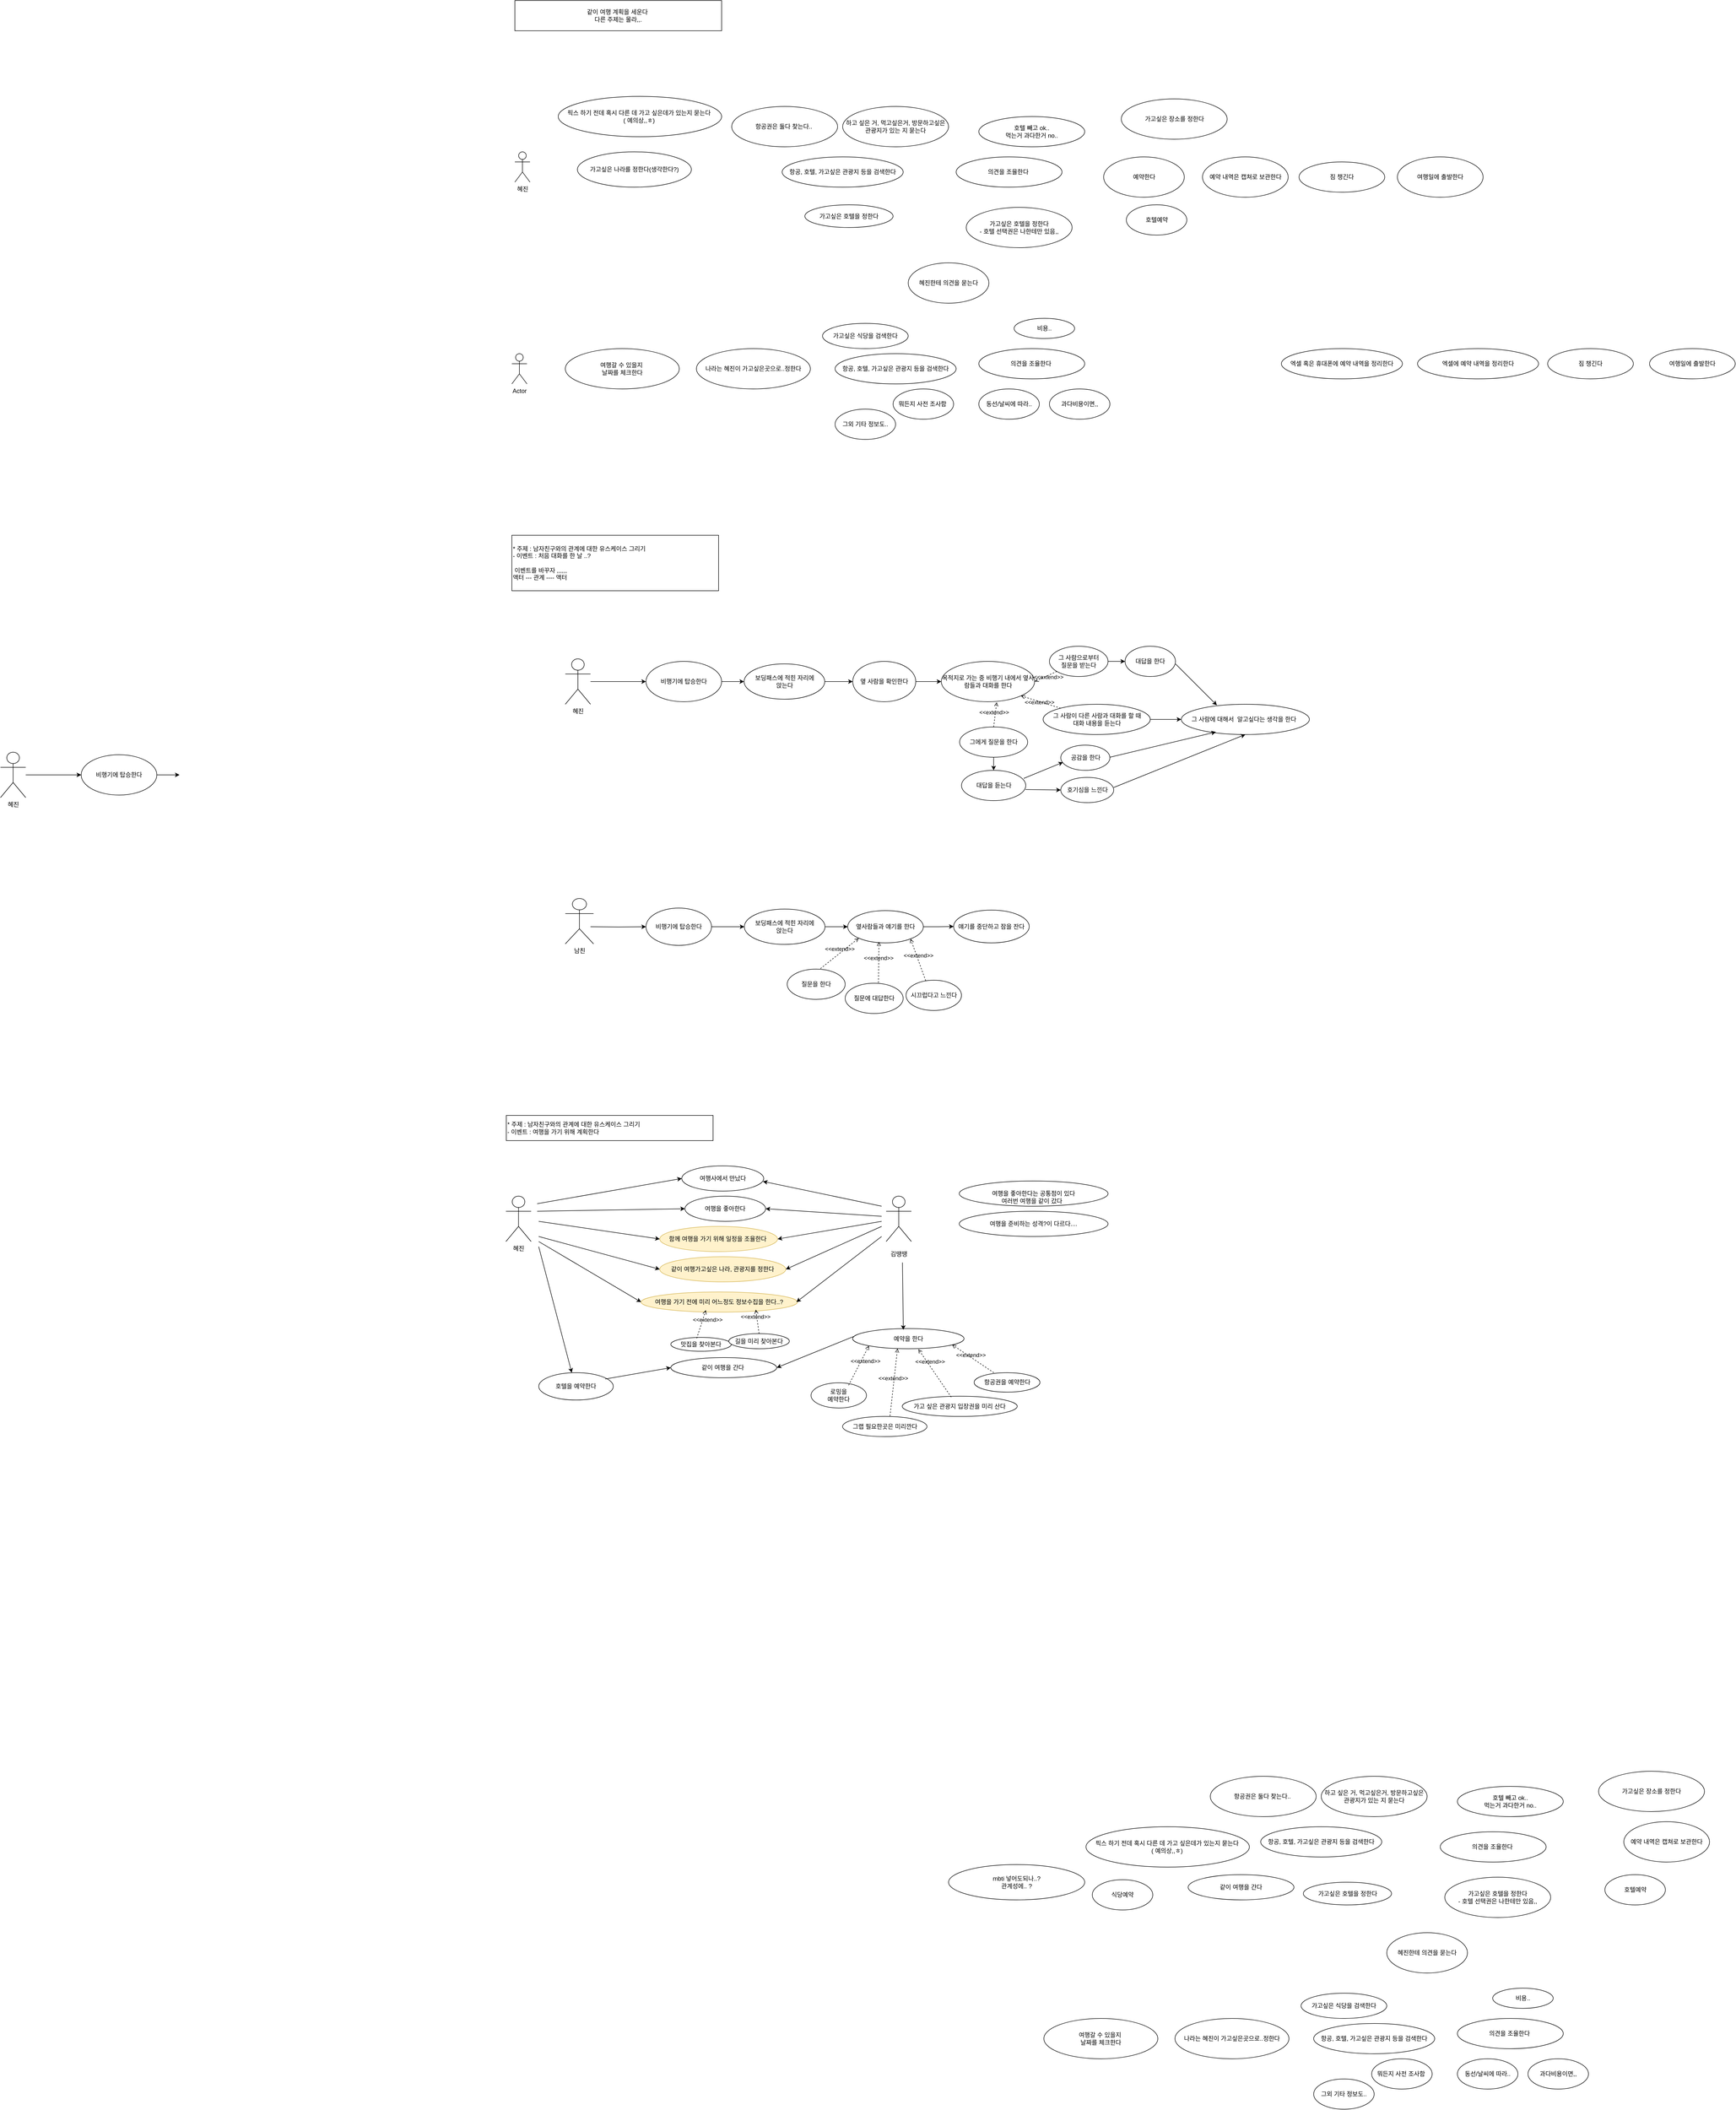 <mxfile version="21.7.5" type="github">
  <diagram name="페이지-1" id="k2FcLoicwnxRyfrrzRYV">
    <mxGraphModel dx="3382" dy="925" grid="1" gridSize="10" guides="1" tooltips="1" connect="1" arrows="1" fold="1" page="1" pageScale="1" pageWidth="827" pageHeight="1169" math="0" shadow="0">
      <root>
        <mxCell id="0" />
        <mxCell id="1" parent="0" />
        <mxCell id="rPYXtISZH8Ec6PWSo8-g-1" value="혜진" style="shape=umlActor;verticalLabelPosition=bottom;verticalAlign=top;html=1;outlineConnect=0;" parent="1" vertex="1">
          <mxGeometry x="20" y="540" width="30" height="60" as="geometry" />
        </mxCell>
        <mxCell id="rPYXtISZH8Ec6PWSo8-g-2" value="Actor" style="shape=umlActor;verticalLabelPosition=bottom;verticalAlign=top;html=1;outlineConnect=0;" parent="1" vertex="1">
          <mxGeometry x="14" y="940" width="30" height="60" as="geometry" />
        </mxCell>
        <mxCell id="RUqWmiBKXHMPYA4MpKj5-1" value="가고싶은 나라를 정한다(생각한다?)" style="ellipse;whiteSpace=wrap;html=1;" parent="1" vertex="1">
          <mxGeometry x="144" y="540" width="226" height="70" as="geometry" />
        </mxCell>
        <mxCell id="RUqWmiBKXHMPYA4MpKj5-2" value="가고싶은 호텔을 정한다&lt;br&gt;- 호텔 선택권은 나한테만 있음,," style="ellipse;whiteSpace=wrap;html=1;" parent="1" vertex="1">
          <mxGeometry x="915" y="650" width="210" height="80" as="geometry" />
        </mxCell>
        <mxCell id="RUqWmiBKXHMPYA4MpKj5-3" value="같이 여행 계획을 세운다&amp;nbsp;&lt;br&gt;다른 주제는 몰라,,." style="rounded=0;whiteSpace=wrap;html=1;" parent="1" vertex="1">
          <mxGeometry x="20" y="240" width="410" height="60" as="geometry" />
        </mxCell>
        <mxCell id="RUqWmiBKXHMPYA4MpKj5-4" value="항공권은 둘다 찾는다..&amp;nbsp;" style="ellipse;whiteSpace=wrap;html=1;" parent="1" vertex="1">
          <mxGeometry x="450" y="450" width="210" height="80" as="geometry" />
        </mxCell>
        <mxCell id="RUqWmiBKXHMPYA4MpKj5-5" value="가고싶은 호텔을 정한다" style="ellipse;whiteSpace=wrap;html=1;" parent="1" vertex="1">
          <mxGeometry x="595" y="645" width="175" height="45" as="geometry" />
        </mxCell>
        <mxCell id="RUqWmiBKXHMPYA4MpKj5-6" value="가고싶은 장소를 정한다" style="ellipse;whiteSpace=wrap;html=1;" parent="1" vertex="1">
          <mxGeometry x="1222.5" y="435" width="210" height="80" as="geometry" />
        </mxCell>
        <mxCell id="RUqWmiBKXHMPYA4MpKj5-7" value="하고 싶은 거, 먹고싶은거, 방문하고싶은 관광지가 있는 지 묻는다" style="ellipse;whiteSpace=wrap;html=1;" parent="1" vertex="1">
          <mxGeometry x="670" y="450" width="210" height="80" as="geometry" />
        </mxCell>
        <mxCell id="RUqWmiBKXHMPYA4MpKj5-8" value="픽스 하기 전데 혹시 다른 데 가고 싶은데가 있는지 묻는다&amp;nbsp;&lt;br&gt;( 예의상,,ㅎ)&amp;nbsp;" style="ellipse;whiteSpace=wrap;html=1;" parent="1" vertex="1">
          <mxGeometry x="106" y="430" width="324" height="80" as="geometry" />
        </mxCell>
        <mxCell id="RUqWmiBKXHMPYA4MpKj5-9" value="여행일에 출발한다" style="ellipse;whiteSpace=wrap;html=1;" parent="1" vertex="1">
          <mxGeometry x="1770" y="550" width="170" height="80" as="geometry" />
        </mxCell>
        <mxCell id="vMS1KnMsAedpwqnBsjD3-1" value="의견을 조율한다&amp;nbsp;" style="ellipse;whiteSpace=wrap;html=1;" parent="1" vertex="1">
          <mxGeometry x="895" y="550" width="210" height="60" as="geometry" />
        </mxCell>
        <mxCell id="vMS1KnMsAedpwqnBsjD3-2" value="항공, 호텔, 가고싶은 관광지 등을 검색한다" style="ellipse;whiteSpace=wrap;html=1;" parent="1" vertex="1">
          <mxGeometry x="550" y="550" width="240" height="60" as="geometry" />
        </mxCell>
        <mxCell id="vMS1KnMsAedpwqnBsjD3-3" value="예약한다" style="ellipse;whiteSpace=wrap;html=1;" parent="1" vertex="1">
          <mxGeometry x="1187.5" y="550" width="160" height="80" as="geometry" />
        </mxCell>
        <mxCell id="vMS1KnMsAedpwqnBsjD3-4" value="여행갈 수 있을지&amp;nbsp;&lt;br&gt;날짜를 체크한다" style="ellipse;whiteSpace=wrap;html=1;" parent="1" vertex="1">
          <mxGeometry x="120" y="930" width="226" height="80" as="geometry" />
        </mxCell>
        <mxCell id="vMS1KnMsAedpwqnBsjD3-5" value="나라는 혜진이 가고싶은곳으로..정한다" style="ellipse;whiteSpace=wrap;html=1;" parent="1" vertex="1">
          <mxGeometry x="380" y="930" width="226" height="80" as="geometry" />
        </mxCell>
        <mxCell id="vMS1KnMsAedpwqnBsjD3-6" value="항공, 호텔, 가고싶은 관광지 등을 검색한다" style="ellipse;whiteSpace=wrap;html=1;" parent="1" vertex="1">
          <mxGeometry x="655" y="940" width="240" height="60" as="geometry" />
        </mxCell>
        <mxCell id="vMS1KnMsAedpwqnBsjD3-7" value="가고싶은 식당을 검색한다" style="ellipse;whiteSpace=wrap;html=1;" parent="1" vertex="1">
          <mxGeometry x="630" y="880" width="170" height="50" as="geometry" />
        </mxCell>
        <mxCell id="vMS1KnMsAedpwqnBsjD3-8" value="혜진한테 의견을 묻는다" style="ellipse;whiteSpace=wrap;html=1;" parent="1" vertex="1">
          <mxGeometry x="800" y="760" width="160" height="80" as="geometry" />
        </mxCell>
        <mxCell id="vMS1KnMsAedpwqnBsjD3-9" value="예약을 한다" style="ellipse;whiteSpace=wrap;html=1;" parent="1" vertex="1">
          <mxGeometry x="689.74" y="2872.52" width="221" height="40" as="geometry" />
        </mxCell>
        <mxCell id="vMS1KnMsAedpwqnBsjD3-10" value="엑셀 혹은 휴대폰에 예약 내역을 정리한다" style="ellipse;whiteSpace=wrap;html=1;" parent="1" vertex="1">
          <mxGeometry x="1540" y="930" width="240" height="60" as="geometry" />
        </mxCell>
        <mxCell id="vMS1KnMsAedpwqnBsjD3-11" value="엑셀에 예약 내역을 정리한다" style="ellipse;whiteSpace=wrap;html=1;" parent="1" vertex="1">
          <mxGeometry x="1810" y="930" width="240" height="60" as="geometry" />
        </mxCell>
        <mxCell id="vMS1KnMsAedpwqnBsjD3-12" value="그외 기타 정보도.." style="ellipse;whiteSpace=wrap;html=1;" parent="1" vertex="1">
          <mxGeometry x="655" y="1050" width="120" height="60" as="geometry" />
        </mxCell>
        <mxCell id="vMS1KnMsAedpwqnBsjD3-13" value="로밍을 &lt;br&gt;예약한다" style="ellipse;whiteSpace=wrap;html=1;" parent="1" vertex="1">
          <mxGeometry x="607.24" y="2980" width="110" height="50" as="geometry" />
        </mxCell>
        <mxCell id="vMS1KnMsAedpwqnBsjD3-14" value="항공권을 예약한다" style="ellipse;whiteSpace=wrap;html=1;" parent="1" vertex="1">
          <mxGeometry x="930.74" y="2960" width="130.5" height="38.5" as="geometry" />
        </mxCell>
        <mxCell id="vMS1KnMsAedpwqnBsjD3-15" value="식당예약" style="ellipse;whiteSpace=wrap;html=1;" parent="1" vertex="1">
          <mxGeometry x="1165.01" y="3965" width="120" height="60" as="geometry" />
        </mxCell>
        <mxCell id="vMS1KnMsAedpwqnBsjD3-16" value="가고 싶은 관광지 입장권을 미리 산다" style="ellipse;whiteSpace=wrap;html=1;" parent="1" vertex="1">
          <mxGeometry x="788.11" y="3006.68" width="228.13" height="40" as="geometry" />
        </mxCell>
        <mxCell id="vMS1KnMsAedpwqnBsjD3-17" value="호텔예약" style="ellipse;whiteSpace=wrap;html=1;" parent="1" vertex="1">
          <mxGeometry x="1232.5" y="645" width="120" height="60" as="geometry" />
        </mxCell>
        <mxCell id="vMS1KnMsAedpwqnBsjD3-18" value="의견을 조율한다&amp;nbsp;" style="ellipse;whiteSpace=wrap;html=1;" parent="1" vertex="1">
          <mxGeometry x="940" y="930" width="210" height="60" as="geometry" />
        </mxCell>
        <mxCell id="vMS1KnMsAedpwqnBsjD3-19" value="동선/날씨에 따라.." style="ellipse;whiteSpace=wrap;html=1;" parent="1" vertex="1">
          <mxGeometry x="940" y="1010" width="120" height="60" as="geometry" />
        </mxCell>
        <mxCell id="vMS1KnMsAedpwqnBsjD3-20" value="과다비용이면,," style="ellipse;whiteSpace=wrap;html=1;" parent="1" vertex="1">
          <mxGeometry x="1080" y="1010" width="120" height="60" as="geometry" />
        </mxCell>
        <mxCell id="vMS1KnMsAedpwqnBsjD3-21" value="비용.." style="ellipse;whiteSpace=wrap;html=1;" parent="1" vertex="1">
          <mxGeometry x="1010" y="870" width="120" height="40" as="geometry" />
        </mxCell>
        <mxCell id="vMS1KnMsAedpwqnBsjD3-22" value="뭐든지 사전 조사함&amp;nbsp;" style="ellipse;whiteSpace=wrap;html=1;" parent="1" vertex="1">
          <mxGeometry x="770" y="1010" width="120" height="60" as="geometry" />
        </mxCell>
        <mxCell id="vMS1KnMsAedpwqnBsjD3-23" value="예약 내역은 캡쳐로 보관한다" style="ellipse;whiteSpace=wrap;html=1;" parent="1" vertex="1">
          <mxGeometry x="1383.5" y="550" width="170" height="80" as="geometry" />
        </mxCell>
        <mxCell id="vMS1KnMsAedpwqnBsjD3-25" value="그랩 필요한곳은 미리깐다" style="ellipse;whiteSpace=wrap;html=1;" parent="1" vertex="1">
          <mxGeometry x="669.74" y="3046.68" width="167.5" height="40" as="geometry" />
        </mxCell>
        <mxCell id="vMS1KnMsAedpwqnBsjD3-26" value="호텔 빼고 ok..&lt;br&gt;먹는거 과다한거 no.." style="ellipse;whiteSpace=wrap;html=1;" parent="1" vertex="1">
          <mxGeometry x="940" y="470" width="210" height="60" as="geometry" />
        </mxCell>
        <mxCell id="vMS1KnMsAedpwqnBsjD3-27" value="여행일에 출발한다" style="ellipse;whiteSpace=wrap;html=1;" parent="1" vertex="1">
          <mxGeometry x="2270" y="930" width="170" height="60" as="geometry" />
        </mxCell>
        <mxCell id="vMS1KnMsAedpwqnBsjD3-28" value="짐 챙긴다" style="ellipse;whiteSpace=wrap;html=1;" parent="1" vertex="1">
          <mxGeometry x="2068" y="930" width="170" height="60" as="geometry" />
        </mxCell>
        <mxCell id="vMS1KnMsAedpwqnBsjD3-29" value="짐 챙긴다" style="ellipse;whiteSpace=wrap;html=1;" parent="1" vertex="1">
          <mxGeometry x="1575" y="560" width="170" height="60" as="geometry" />
        </mxCell>
        <mxCell id="hGHFwsr7ka3LELT5JHu7-14" value="" style="edgeStyle=orthogonalEdgeStyle;rounded=0;orthogonalLoop=1;jettySize=auto;html=1;" parent="1" source="hGHFwsr7ka3LELT5JHu7-1" target="hGHFwsr7ka3LELT5JHu7-7" edge="1">
          <mxGeometry relative="1" as="geometry" />
        </mxCell>
        <mxCell id="hGHFwsr7ka3LELT5JHu7-1" value="혜진" style="shape=umlActor;verticalLabelPosition=bottom;verticalAlign=top;html=1;outlineConnect=0;" parent="1" vertex="1">
          <mxGeometry x="120" y="1545" width="50" height="90" as="geometry" />
        </mxCell>
        <mxCell id="hGHFwsr7ka3LELT5JHu7-3" value="* 주제 : 남자친구와의 관계에 대한 유스케이스 그리기&amp;nbsp;&lt;br&gt;- 이벤트 : 처음 대화를 한 날 ..?&lt;br&gt;&lt;br&gt;&amp;nbsp;이벤트를 바꾸자 ,,,,,,&amp;nbsp;&lt;br&gt;액터 --- 관계 ---- 액터&amp;nbsp;&lt;br&gt;" style="rounded=0;whiteSpace=wrap;html=1;align=left;" parent="1" vertex="1">
          <mxGeometry x="14" y="1300" width="410" height="110" as="geometry" />
        </mxCell>
        <mxCell id="hGHFwsr7ka3LELT5JHu7-51" value="" style="edgeStyle=orthogonalEdgeStyle;rounded=0;orthogonalLoop=1;jettySize=auto;html=1;" parent="1" source="hGHFwsr7ka3LELT5JHu7-4" target="hGHFwsr7ka3LELT5JHu7-39" edge="1">
          <mxGeometry relative="1" as="geometry" />
        </mxCell>
        <mxCell id="hGHFwsr7ka3LELT5JHu7-4" value="보딩패스에 적힌 자리에&lt;br&gt;앉는다" style="ellipse;whiteSpace=wrap;html=1;" parent="1" vertex="1">
          <mxGeometry x="474.5" y="1555" width="160" height="70" as="geometry" />
        </mxCell>
        <mxCell id="hGHFwsr7ka3LELT5JHu7-6" value="목적지로 가는 중 비행기 내에서 옆사람들과 대화를 한다" style="ellipse;whiteSpace=wrap;html=1;" parent="1" vertex="1">
          <mxGeometry x="865.63" y="1550" width="185" height="80" as="geometry" />
        </mxCell>
        <mxCell id="hGHFwsr7ka3LELT5JHu7-12" value="" style="edgeStyle=orthogonalEdgeStyle;rounded=0;orthogonalLoop=1;jettySize=auto;html=1;" parent="1" source="hGHFwsr7ka3LELT5JHu7-7" target="hGHFwsr7ka3LELT5JHu7-4" edge="1">
          <mxGeometry relative="1" as="geometry" />
        </mxCell>
        <mxCell id="hGHFwsr7ka3LELT5JHu7-7" value="비행기에 탑승한다" style="ellipse;whiteSpace=wrap;html=1;" parent="1" vertex="1">
          <mxGeometry x="280" y="1550" width="150" height="80" as="geometry" />
        </mxCell>
        <mxCell id="hGHFwsr7ka3LELT5JHu7-30" value="" style="edgeStyle=orthogonalEdgeStyle;rounded=0;orthogonalLoop=1;jettySize=auto;html=1;" parent="1" source="hGHFwsr7ka3LELT5JHu7-10" target="hGHFwsr7ka3LELT5JHu7-17" edge="1">
          <mxGeometry relative="1" as="geometry" />
        </mxCell>
        <mxCell id="hGHFwsr7ka3LELT5JHu7-10" value="그에게 질문을 한다" style="ellipse;whiteSpace=wrap;html=1;" parent="1" vertex="1">
          <mxGeometry x="901.88" y="1680" width="135" height="60" as="geometry" />
        </mxCell>
        <mxCell id="hGHFwsr7ka3LELT5JHu7-11" value="남친" style="shape=umlActor;verticalLabelPosition=bottom;verticalAlign=top;html=1;outlineConnect=0;" parent="1" vertex="1">
          <mxGeometry x="120" y="2020" width="56" height="90" as="geometry" />
        </mxCell>
        <mxCell id="hGHFwsr7ka3LELT5JHu7-17" value="대답을 듣는다" style="ellipse;whiteSpace=wrap;html=1;" parent="1" vertex="1">
          <mxGeometry x="905.63" y="1766" width="127.5" height="60" as="geometry" />
        </mxCell>
        <mxCell id="hGHFwsr7ka3LELT5JHu7-18" value="공감을 한다" style="ellipse;whiteSpace=wrap;html=1;" parent="1" vertex="1">
          <mxGeometry x="1102.5" y="1716" width="97.5" height="50" as="geometry" />
        </mxCell>
        <mxCell id="hGHFwsr7ka3LELT5JHu7-19" value="호기심을 느낀다" style="ellipse;whiteSpace=wrap;html=1;" parent="1" vertex="1">
          <mxGeometry x="1102.5" y="1780" width="105" height="50" as="geometry" />
        </mxCell>
        <mxCell id="hGHFwsr7ka3LELT5JHu7-20" value="" style="edgeStyle=orthogonalEdgeStyle;rounded=0;orthogonalLoop=1;jettySize=auto;html=1;" parent="1" target="hGHFwsr7ka3LELT5JHu7-25" edge="1">
          <mxGeometry relative="1" as="geometry">
            <mxPoint x="170" y="2076" as="sourcePoint" />
          </mxGeometry>
        </mxCell>
        <mxCell id="hGHFwsr7ka3LELT5JHu7-21" value="" style="edgeStyle=orthogonalEdgeStyle;rounded=0;orthogonalLoop=1;jettySize=auto;html=1;" parent="1" source="hGHFwsr7ka3LELT5JHu7-22" target="hGHFwsr7ka3LELT5JHu7-23" edge="1">
          <mxGeometry relative="1" as="geometry" />
        </mxCell>
        <mxCell id="hGHFwsr7ka3LELT5JHu7-22" value="보딩패스에 적힌 자리에&lt;br&gt;앉는다" style="ellipse;whiteSpace=wrap;html=1;" parent="1" vertex="1">
          <mxGeometry x="475" y="2041" width="160" height="70" as="geometry" />
        </mxCell>
        <mxCell id="hGHFwsr7ka3LELT5JHu7-53" value="" style="edgeStyle=orthogonalEdgeStyle;rounded=0;orthogonalLoop=1;jettySize=auto;html=1;" parent="1" source="hGHFwsr7ka3LELT5JHu7-23" target="hGHFwsr7ka3LELT5JHu7-31" edge="1">
          <mxGeometry relative="1" as="geometry" />
        </mxCell>
        <mxCell id="hGHFwsr7ka3LELT5JHu7-23" value="옆사람들과 얘기를 한다" style="ellipse;whiteSpace=wrap;html=1;" parent="1" vertex="1">
          <mxGeometry x="680" y="2044" width="150" height="64" as="geometry" />
        </mxCell>
        <mxCell id="hGHFwsr7ka3LELT5JHu7-24" value="" style="edgeStyle=orthogonalEdgeStyle;rounded=0;orthogonalLoop=1;jettySize=auto;html=1;" parent="1" source="hGHFwsr7ka3LELT5JHu7-25" target="hGHFwsr7ka3LELT5JHu7-22" edge="1">
          <mxGeometry relative="1" as="geometry" />
        </mxCell>
        <mxCell id="hGHFwsr7ka3LELT5JHu7-25" value="비행기에 탑승한다" style="ellipse;whiteSpace=wrap;html=1;" parent="1" vertex="1">
          <mxGeometry x="280" y="2039" width="130" height="74" as="geometry" />
        </mxCell>
        <mxCell id="hGHFwsr7ka3LELT5JHu7-26" value="질문에 대답한다" style="ellipse;whiteSpace=wrap;html=1;" parent="1" vertex="1">
          <mxGeometry x="675" y="2188.02" width="115" height="60" as="geometry" />
        </mxCell>
        <mxCell id="hGHFwsr7ka3LELT5JHu7-27" value="시끄럽다고 느낀다" style="ellipse;whiteSpace=wrap;html=1;" parent="1" vertex="1">
          <mxGeometry x="795.63" y="2182" width="110" height="60" as="geometry" />
        </mxCell>
        <mxCell id="hGHFwsr7ka3LELT5JHu7-28" value="&amp;lt;&amp;lt;extend&amp;gt;&amp;gt;" style="html=1;verticalAlign=bottom;labelBackgroundColor=none;endArrow=open;endFill=0;dashed=1;rounded=0;entryX=0.594;entryY=1.012;entryDx=0;entryDy=0;entryPerimeter=0;exitX=0.5;exitY=0;exitDx=0;exitDy=0;" parent="1" source="hGHFwsr7ka3LELT5JHu7-10" target="hGHFwsr7ka3LELT5JHu7-6" edge="1">
          <mxGeometry x="-0.194" y="2" width="160" relative="1" as="geometry">
            <mxPoint x="960.63" y="1674" as="sourcePoint" />
            <mxPoint x="1120.63" y="1674" as="targetPoint" />
            <mxPoint as="offset" />
          </mxGeometry>
        </mxCell>
        <mxCell id="hGHFwsr7ka3LELT5JHu7-31" value="얘기를 중단하고 잠을 잔다" style="ellipse;whiteSpace=wrap;html=1;" parent="1" vertex="1">
          <mxGeometry x="890" y="2043" width="150" height="65" as="geometry" />
        </mxCell>
        <mxCell id="hGHFwsr7ka3LELT5JHu7-43" value="" style="edgeStyle=orthogonalEdgeStyle;rounded=0;orthogonalLoop=1;jettySize=auto;html=1;" parent="1" source="hGHFwsr7ka3LELT5JHu7-32" target="hGHFwsr7ka3LELT5JHu7-33" edge="1">
          <mxGeometry relative="1" as="geometry" />
        </mxCell>
        <mxCell id="hGHFwsr7ka3LELT5JHu7-32" value="그 사람으로부터 &lt;br&gt;질문을 받는다" style="ellipse;whiteSpace=wrap;html=1;" parent="1" vertex="1">
          <mxGeometry x="1080" y="1520" width="116.25" height="60" as="geometry" />
        </mxCell>
        <mxCell id="hGHFwsr7ka3LELT5JHu7-33" value="대답을 한다" style="ellipse;whiteSpace=wrap;html=1;" parent="1" vertex="1">
          <mxGeometry x="1230" y="1520" width="100" height="60" as="geometry" />
        </mxCell>
        <mxCell id="hGHFwsr7ka3LELT5JHu7-47" value="" style="edgeStyle=orthogonalEdgeStyle;rounded=0;orthogonalLoop=1;jettySize=auto;html=1;" parent="1" source="hGHFwsr7ka3LELT5JHu7-35" target="hGHFwsr7ka3LELT5JHu7-42" edge="1">
          <mxGeometry relative="1" as="geometry" />
        </mxCell>
        <mxCell id="hGHFwsr7ka3LELT5JHu7-35" value="그 사람이 다른 사람과 대화를 할 때 &lt;br&gt;대화 내용을 듣는다" style="ellipse;whiteSpace=wrap;html=1;" parent="1" vertex="1">
          <mxGeometry x="1067.5" y="1635" width="212.5" height="60" as="geometry" />
        </mxCell>
        <mxCell id="hGHFwsr7ka3LELT5JHu7-52" value="" style="edgeStyle=orthogonalEdgeStyle;rounded=0;orthogonalLoop=1;jettySize=auto;html=1;" parent="1" source="hGHFwsr7ka3LELT5JHu7-39" target="hGHFwsr7ka3LELT5JHu7-6" edge="1">
          <mxGeometry relative="1" as="geometry" />
        </mxCell>
        <mxCell id="hGHFwsr7ka3LELT5JHu7-39" value="옆 사람을 확인한다" style="ellipse;whiteSpace=wrap;html=1;" parent="1" vertex="1">
          <mxGeometry x="690" y="1550" width="125" height="80" as="geometry" />
        </mxCell>
        <mxCell id="hGHFwsr7ka3LELT5JHu7-40" value="&amp;lt;&amp;lt;extend&amp;gt;&amp;gt;" style="html=1;verticalAlign=bottom;labelBackgroundColor=none;endArrow=open;endFill=0;dashed=1;rounded=0;entryX=1;entryY=0.5;entryDx=0;entryDy=0;" parent="1" source="hGHFwsr7ka3LELT5JHu7-32" target="hGHFwsr7ka3LELT5JHu7-6" edge="1">
          <mxGeometry x="-0.006" y="11" width="160" relative="1" as="geometry">
            <mxPoint x="1108.75" y="1645" as="sourcePoint" />
            <mxPoint x="1047.75" y="1596" as="targetPoint" />
            <mxPoint x="1" as="offset" />
          </mxGeometry>
        </mxCell>
        <mxCell id="hGHFwsr7ka3LELT5JHu7-41" value="&amp;lt;&amp;lt;extend&amp;gt;&amp;gt;" style="html=1;verticalAlign=bottom;labelBackgroundColor=none;endArrow=open;endFill=0;dashed=1;rounded=0;entryX=1;entryY=1;entryDx=0;entryDy=0;" parent="1" source="hGHFwsr7ka3LELT5JHu7-35" target="hGHFwsr7ka3LELT5JHu7-6" edge="1">
          <mxGeometry x="-0.008" y="10" width="160" relative="1" as="geometry">
            <mxPoint x="1001" y="1599" as="sourcePoint" />
            <mxPoint x="940" y="1550" as="targetPoint" />
            <mxPoint as="offset" />
          </mxGeometry>
        </mxCell>
        <mxCell id="hGHFwsr7ka3LELT5JHu7-42" value="그 사람에 대해서&amp;nbsp; 알고싶다는 생각을 한다&amp;nbsp;&amp;nbsp;" style="ellipse;whiteSpace=wrap;html=1;" parent="1" vertex="1">
          <mxGeometry x="1341.5" y="1635" width="254" height="60" as="geometry" />
        </mxCell>
        <mxCell id="hGHFwsr7ka3LELT5JHu7-45" value="" style="endArrow=classic;html=1;rounded=0;entryX=0;entryY=0.5;entryDx=0;entryDy=0;exitX=0.74;exitY=0.9;exitDx=0;exitDy=0;exitPerimeter=0;" parent="1" target="hGHFwsr7ka3LELT5JHu7-19" edge="1">
          <mxGeometry width="50" height="50" relative="1" as="geometry">
            <mxPoint x="1032.48" y="1804" as="sourcePoint" />
            <mxPoint x="1082.5" y="1864" as="targetPoint" />
          </mxGeometry>
        </mxCell>
        <mxCell id="hGHFwsr7ka3LELT5JHu7-46" value="" style="endArrow=classic;html=1;rounded=0;exitX=0.968;exitY=0.267;exitDx=0;exitDy=0;exitPerimeter=0;entryX=0.046;entryY=0.68;entryDx=0;entryDy=0;entryPerimeter=0;" parent="1" source="hGHFwsr7ka3LELT5JHu7-17" target="hGHFwsr7ka3LELT5JHu7-18" edge="1">
          <mxGeometry width="50" height="50" relative="1" as="geometry">
            <mxPoint x="1136.338" y="1700" as="sourcePoint" />
            <mxPoint x="1114.37" y="1734" as="targetPoint" />
          </mxGeometry>
        </mxCell>
        <mxCell id="hGHFwsr7ka3LELT5JHu7-48" value="" style="endArrow=classic;html=1;rounded=0;entryX=0.27;entryY=0.917;entryDx=0;entryDy=0;entryPerimeter=0;" parent="1" target="hGHFwsr7ka3LELT5JHu7-42" edge="1">
          <mxGeometry width="50" height="50" relative="1" as="geometry">
            <mxPoint x="1200" y="1740" as="sourcePoint" />
            <mxPoint x="1250" y="1690" as="targetPoint" />
          </mxGeometry>
        </mxCell>
        <mxCell id="hGHFwsr7ka3LELT5JHu7-49" value="" style="endArrow=classic;html=1;rounded=0;entryX=0.5;entryY=1;entryDx=0;entryDy=0;" parent="1" target="hGHFwsr7ka3LELT5JHu7-42" edge="1">
          <mxGeometry width="50" height="50" relative="1" as="geometry">
            <mxPoint x="1207.5" y="1800" as="sourcePoint" />
            <mxPoint x="1417.5" y="1750" as="targetPoint" />
          </mxGeometry>
        </mxCell>
        <mxCell id="hGHFwsr7ka3LELT5JHu7-50" value="" style="endArrow=classic;html=1;rounded=0;entryX=0.278;entryY=0.033;entryDx=0;entryDy=0;entryPerimeter=0;" parent="1" target="hGHFwsr7ka3LELT5JHu7-42" edge="1">
          <mxGeometry width="50" height="50" relative="1" as="geometry">
            <mxPoint x="1330" y="1555" as="sourcePoint" />
            <mxPoint x="1380" y="1505" as="targetPoint" />
          </mxGeometry>
        </mxCell>
        <mxCell id="hGHFwsr7ka3LELT5JHu7-55" value="&amp;lt;&amp;lt;extend&amp;gt;&amp;gt;" style="html=1;verticalAlign=bottom;labelBackgroundColor=none;endArrow=open;endFill=0;dashed=1;rounded=0;entryX=0.413;entryY=0.969;entryDx=0;entryDy=0;entryPerimeter=0;exitX=0.574;exitY=-0.017;exitDx=0;exitDy=0;exitPerimeter=0;" parent="1" source="hGHFwsr7ka3LELT5JHu7-26" target="hGHFwsr7ka3LELT5JHu7-23" edge="1">
          <mxGeometry width="160" relative="1" as="geometry">
            <mxPoint x="705" y="2188.02" as="sourcePoint" />
            <mxPoint x="754.95" y="2108.004" as="targetPoint" />
          </mxGeometry>
        </mxCell>
        <mxCell id="hGHFwsr7ka3LELT5JHu7-56" value="&amp;lt;&amp;lt;extend&amp;gt;&amp;gt;" style="html=1;verticalAlign=bottom;labelBackgroundColor=none;endArrow=open;endFill=0;dashed=1;rounded=0;entryX=0.333;entryY=1.031;entryDx=0;entryDy=0;entryPerimeter=0;exitX=0.355;exitY=0.017;exitDx=0;exitDy=0;exitPerimeter=0;" parent="1" source="hGHFwsr7ka3LELT5JHu7-27" edge="1">
          <mxGeometry width="160" relative="1" as="geometry">
            <mxPoint x="835.63" y="2182" as="sourcePoint" />
            <mxPoint x="804.63" y="2100" as="targetPoint" />
          </mxGeometry>
        </mxCell>
        <mxCell id="hGHFwsr7ka3LELT5JHu7-57" value="질문을 한다" style="ellipse;whiteSpace=wrap;html=1;" parent="1" vertex="1">
          <mxGeometry x="560" y="2160" width="115" height="60" as="geometry" />
        </mxCell>
        <mxCell id="hGHFwsr7ka3LELT5JHu7-58" value="&amp;lt;&amp;lt;extend&amp;gt;&amp;gt;" style="html=1;verticalAlign=bottom;labelBackgroundColor=none;endArrow=open;endFill=0;dashed=1;rounded=0;entryX=0;entryY=1;entryDx=0;entryDy=0;exitX=0.574;exitY=-0.017;exitDx=0;exitDy=0;exitPerimeter=0;" parent="1" source="hGHFwsr7ka3LELT5JHu7-57" target="hGHFwsr7ka3LELT5JHu7-23" edge="1">
          <mxGeometry width="160" relative="1" as="geometry">
            <mxPoint x="615" y="2160" as="sourcePoint" />
            <mxPoint x="665" y="2080" as="targetPoint" />
          </mxGeometry>
        </mxCell>
        <mxCell id="sgVWATZ6JxTvrlaYK0Lv-1" value="" style="edgeStyle=orthogonalEdgeStyle;rounded=0;orthogonalLoop=1;jettySize=auto;html=1;" parent="1" source="sgVWATZ6JxTvrlaYK0Lv-2" target="sgVWATZ6JxTvrlaYK0Lv-4" edge="1">
          <mxGeometry relative="1" as="geometry" />
        </mxCell>
        <mxCell id="sgVWATZ6JxTvrlaYK0Lv-2" value="혜진" style="shape=umlActor;verticalLabelPosition=bottom;verticalAlign=top;html=1;outlineConnect=0;" parent="1" vertex="1">
          <mxGeometry x="-1000" y="1730" width="50" height="90" as="geometry" />
        </mxCell>
        <mxCell id="sgVWATZ6JxTvrlaYK0Lv-3" value="" style="edgeStyle=orthogonalEdgeStyle;rounded=0;orthogonalLoop=1;jettySize=auto;html=1;" parent="1" source="sgVWATZ6JxTvrlaYK0Lv-4" edge="1">
          <mxGeometry relative="1" as="geometry">
            <mxPoint x="-645" y="1775" as="targetPoint" />
          </mxGeometry>
        </mxCell>
        <mxCell id="sgVWATZ6JxTvrlaYK0Lv-4" value="비행기에 탑승한다" style="ellipse;whiteSpace=wrap;html=1;" parent="1" vertex="1">
          <mxGeometry x="-840" y="1735" width="150" height="80" as="geometry" />
        </mxCell>
        <mxCell id="sgVWATZ6JxTvrlaYK0Lv-6" value="혜진" style="shape=umlActor;verticalLabelPosition=bottom;verticalAlign=top;html=1;outlineConnect=0;" parent="1" vertex="1">
          <mxGeometry x="2.24" y="2610" width="50" height="90" as="geometry" />
        </mxCell>
        <mxCell id="sgVWATZ6JxTvrlaYK0Lv-8" value="여행을 좋아한다" style="ellipse;whiteSpace=wrap;html=1;" parent="1" vertex="1">
          <mxGeometry x="357.24" y="2610" width="160" height="50" as="geometry" />
        </mxCell>
        <mxCell id="sgVWATZ6JxTvrlaYK0Lv-12" value="" style="shape=umlActor;verticalLabelPosition=bottom;verticalAlign=top;html=1;outlineConnect=0;" parent="1" vertex="1">
          <mxGeometry x="756.24" y="2610" width="50" height="90" as="geometry" />
        </mxCell>
        <mxCell id="sgVWATZ6JxTvrlaYK0Lv-13" value="함께 여행을 가기 위해 일정을 조율한다&amp;nbsp;" style="ellipse;whiteSpace=wrap;html=1;fillColor=#fff2cc;strokeColor=#d6b656;" parent="1" vertex="1">
          <mxGeometry x="307.24" y="2670" width="233.75" height="50" as="geometry" />
        </mxCell>
        <mxCell id="sgVWATZ6JxTvrlaYK0Lv-14" value="mbti 넣어도되나..? &lt;br&gt;관계성에.. ?" style="ellipse;whiteSpace=wrap;html=1;" parent="1" vertex="1">
          <mxGeometry x="880" y="3935" width="270" height="70" as="geometry" />
        </mxCell>
        <mxCell id="sgVWATZ6JxTvrlaYK0Lv-15" value="같이 여행가고싶은 나라, 관광지를 정한다" style="ellipse;whiteSpace=wrap;html=1;fillColor=#fff2cc;strokeColor=#d6b656;" parent="1" vertex="1">
          <mxGeometry x="307.24" y="2730" width="250" height="50" as="geometry" />
        </mxCell>
        <mxCell id="sgVWATZ6JxTvrlaYK0Lv-16" value="가고싶은 호텔을 정한다&lt;br&gt;- 호텔 선택권은 나한테만 있음,," style="ellipse;whiteSpace=wrap;html=1;" parent="1" vertex="1">
          <mxGeometry x="1864.01" y="3960" width="210" height="80" as="geometry" />
        </mxCell>
        <mxCell id="sgVWATZ6JxTvrlaYK0Lv-17" value="항공권은 둘다 찾는다..&amp;nbsp;" style="ellipse;whiteSpace=wrap;html=1;" parent="1" vertex="1">
          <mxGeometry x="1399.01" y="3760" width="210" height="80" as="geometry" />
        </mxCell>
        <mxCell id="sgVWATZ6JxTvrlaYK0Lv-18" value="가고싶은 호텔을 정한다" style="ellipse;whiteSpace=wrap;html=1;" parent="1" vertex="1">
          <mxGeometry x="1583.51" y="3970" width="175" height="45" as="geometry" />
        </mxCell>
        <mxCell id="sgVWATZ6JxTvrlaYK0Lv-19" value="가고싶은 장소를 정한다" style="ellipse;whiteSpace=wrap;html=1;" parent="1" vertex="1">
          <mxGeometry x="2169.01" y="3750" width="210" height="80" as="geometry" />
        </mxCell>
        <mxCell id="sgVWATZ6JxTvrlaYK0Lv-20" value="하고 싶은 거, 먹고싶은거, 방문하고싶은 관광지가 있는 지 묻는다" style="ellipse;whiteSpace=wrap;html=1;" parent="1" vertex="1">
          <mxGeometry x="1619.01" y="3760" width="210" height="80" as="geometry" />
        </mxCell>
        <mxCell id="sgVWATZ6JxTvrlaYK0Lv-21" value="픽스 하기 전데 혹시 다른 데 가고 싶은데가 있는지 묻는다&amp;nbsp;&lt;br&gt;( 예의상,,ㅎ)&amp;nbsp;" style="ellipse;whiteSpace=wrap;html=1;" parent="1" vertex="1">
          <mxGeometry x="1152.51" y="3860" width="324" height="80" as="geometry" />
        </mxCell>
        <mxCell id="sgVWATZ6JxTvrlaYK0Lv-22" value="의견을 조율한다&amp;nbsp;" style="ellipse;whiteSpace=wrap;html=1;" parent="1" vertex="1">
          <mxGeometry x="1855.01" y="3870" width="210" height="60" as="geometry" />
        </mxCell>
        <mxCell id="sgVWATZ6JxTvrlaYK0Lv-23" value="항공, 호텔, 가고싶은 관광지 등을 검색한다" style="ellipse;whiteSpace=wrap;html=1;" parent="1" vertex="1">
          <mxGeometry x="1499.01" y="3860" width="240" height="60" as="geometry" />
        </mxCell>
        <mxCell id="sgVWATZ6JxTvrlaYK0Lv-24" value="맛집을 찾아본다" style="ellipse;whiteSpace=wrap;html=1;" parent="1" vertex="1">
          <mxGeometry x="329.25" y="2890" width="120" height="27.52" as="geometry" />
        </mxCell>
        <mxCell id="sgVWATZ6JxTvrlaYK0Lv-25" value="여행갈 수 있을지&amp;nbsp;&lt;br&gt;날짜를 체크한다" style="ellipse;whiteSpace=wrap;html=1;" parent="1" vertex="1">
          <mxGeometry x="1069.01" y="4240" width="226" height="80" as="geometry" />
        </mxCell>
        <mxCell id="sgVWATZ6JxTvrlaYK0Lv-26" value="나라는 혜진이 가고싶은곳으로..정한다" style="ellipse;whiteSpace=wrap;html=1;" parent="1" vertex="1">
          <mxGeometry x="1329.01" y="4240" width="226" height="80" as="geometry" />
        </mxCell>
        <mxCell id="sgVWATZ6JxTvrlaYK0Lv-27" value="항공, 호텔, 가고싶은 관광지 등을 검색한다" style="ellipse;whiteSpace=wrap;html=1;" parent="1" vertex="1">
          <mxGeometry x="1604.01" y="4250" width="240" height="60" as="geometry" />
        </mxCell>
        <mxCell id="sgVWATZ6JxTvrlaYK0Lv-28" value="가고싶은 식당을 검색한다" style="ellipse;whiteSpace=wrap;html=1;" parent="1" vertex="1">
          <mxGeometry x="1579.01" y="4190" width="170" height="50" as="geometry" />
        </mxCell>
        <mxCell id="sgVWATZ6JxTvrlaYK0Lv-29" value="혜진한테 의견을 묻는다" style="ellipse;whiteSpace=wrap;html=1;" parent="1" vertex="1">
          <mxGeometry x="1749.01" y="4070" width="160" height="80" as="geometry" />
        </mxCell>
        <mxCell id="sgVWATZ6JxTvrlaYK0Lv-31" value="그외 기타 정보도.." style="ellipse;whiteSpace=wrap;html=1;" parent="1" vertex="1">
          <mxGeometry x="1604.01" y="4360" width="120" height="60" as="geometry" />
        </mxCell>
        <mxCell id="sgVWATZ6JxTvrlaYK0Lv-36" value="호텔예약" style="ellipse;whiteSpace=wrap;html=1;" parent="1" vertex="1">
          <mxGeometry x="2181.51" y="3955" width="120" height="60" as="geometry" />
        </mxCell>
        <mxCell id="sgVWATZ6JxTvrlaYK0Lv-37" value="의견을 조율한다&amp;nbsp;" style="ellipse;whiteSpace=wrap;html=1;" parent="1" vertex="1">
          <mxGeometry x="1889.01" y="4240" width="210" height="60" as="geometry" />
        </mxCell>
        <mxCell id="sgVWATZ6JxTvrlaYK0Lv-38" value="동선/날씨에 따라.." style="ellipse;whiteSpace=wrap;html=1;" parent="1" vertex="1">
          <mxGeometry x="1889.01" y="4320" width="120" height="60" as="geometry" />
        </mxCell>
        <mxCell id="sgVWATZ6JxTvrlaYK0Lv-39" value="과다비용이면,," style="ellipse;whiteSpace=wrap;html=1;" parent="1" vertex="1">
          <mxGeometry x="2029.01" y="4320" width="120" height="60" as="geometry" />
        </mxCell>
        <mxCell id="sgVWATZ6JxTvrlaYK0Lv-40" value="비용.." style="ellipse;whiteSpace=wrap;html=1;" parent="1" vertex="1">
          <mxGeometry x="1959.01" y="4180" width="120" height="40" as="geometry" />
        </mxCell>
        <mxCell id="sgVWATZ6JxTvrlaYK0Lv-41" value="뭐든지 사전 조사함&amp;nbsp;" style="ellipse;whiteSpace=wrap;html=1;" parent="1" vertex="1">
          <mxGeometry x="1719.01" y="4320" width="120" height="60" as="geometry" />
        </mxCell>
        <mxCell id="sgVWATZ6JxTvrlaYK0Lv-42" value="예약 내역은 캡쳐로 보관한다" style="ellipse;whiteSpace=wrap;html=1;" parent="1" vertex="1">
          <mxGeometry x="2219.01" y="3850" width="170" height="80" as="geometry" />
        </mxCell>
        <mxCell id="sgVWATZ6JxTvrlaYK0Lv-44" value="호텔 빼고 ok..&lt;br&gt;먹는거 과다한거 no.." style="ellipse;whiteSpace=wrap;html=1;" parent="1" vertex="1">
          <mxGeometry x="1889.01" y="3780" width="210" height="60" as="geometry" />
        </mxCell>
        <mxCell id="sgVWATZ6JxTvrlaYK0Lv-49" value="" style="endArrow=classic;html=1;rounded=0;entryX=1;entryY=0.5;entryDx=0;entryDy=0;" parent="1" target="sgVWATZ6JxTvrlaYK0Lv-13" edge="1">
          <mxGeometry width="50" height="50" relative="1" as="geometry">
            <mxPoint x="747.24" y="2660" as="sourcePoint" />
            <mxPoint x="527.24" y="2695" as="targetPoint" />
          </mxGeometry>
        </mxCell>
        <mxCell id="QJud6W6xu0s6SGxcJHe4-3" value="" style="endArrow=classic;html=1;rounded=0;entryX=0;entryY=0.5;entryDx=0;entryDy=0;" edge="1" parent="1" target="sgVWATZ6JxTvrlaYK0Lv-13">
          <mxGeometry width="50" height="50" relative="1" as="geometry">
            <mxPoint x="67.24" y="2660" as="sourcePoint" />
            <mxPoint x="337.24" y="2690" as="targetPoint" />
          </mxGeometry>
        </mxCell>
        <mxCell id="QJud6W6xu0s6SGxcJHe4-4" value="" style="endArrow=classic;html=1;rounded=0;entryX=1;entryY=0.5;entryDx=0;entryDy=0;" edge="1" parent="1" target="sgVWATZ6JxTvrlaYK0Lv-15">
          <mxGeometry width="50" height="50" relative="1" as="geometry">
            <mxPoint x="747.24" y="2670" as="sourcePoint" />
            <mxPoint x="527.24" y="2755" as="targetPoint" />
          </mxGeometry>
        </mxCell>
        <mxCell id="QJud6W6xu0s6SGxcJHe4-5" value="" style="endArrow=classic;html=1;rounded=0;entryX=0;entryY=0.5;entryDx=0;entryDy=0;" edge="1" parent="1" target="sgVWATZ6JxTvrlaYK0Lv-15">
          <mxGeometry width="50" height="50" relative="1" as="geometry">
            <mxPoint x="67.24" y="2690" as="sourcePoint" />
            <mxPoint x="337.24" y="2710" as="targetPoint" />
          </mxGeometry>
        </mxCell>
        <mxCell id="QJud6W6xu0s6SGxcJHe4-6" value="" style="endArrow=classic;html=1;rounded=0;entryX=0;entryY=0.5;entryDx=0;entryDy=0;" edge="1" parent="1" target="sgVWATZ6JxTvrlaYK0Lv-8">
          <mxGeometry width="50" height="50" relative="1" as="geometry">
            <mxPoint x="64.24" y="2640" as="sourcePoint" />
            <mxPoint x="344.24" y="2675" as="targetPoint" />
          </mxGeometry>
        </mxCell>
        <mxCell id="QJud6W6xu0s6SGxcJHe4-7" value="" style="endArrow=classic;html=1;rounded=0;entryX=1;entryY=0.5;entryDx=0;entryDy=0;" edge="1" parent="1" target="sgVWATZ6JxTvrlaYK0Lv-8">
          <mxGeometry width="50" height="50" relative="1" as="geometry">
            <mxPoint x="747.24" y="2650" as="sourcePoint" />
            <mxPoint x="507.24" y="2625" as="targetPoint" />
          </mxGeometry>
        </mxCell>
        <mxCell id="QJud6W6xu0s6SGxcJHe4-8" value="" style="endArrow=classic;html=1;rounded=0;entryX=0.455;entryY=0.062;entryDx=0;entryDy=0;entryPerimeter=0;exitX=0.622;exitY=1.056;exitDx=0;exitDy=0;exitPerimeter=0;" edge="1" parent="1" source="QJud6W6xu0s6SGxcJHe4-12" target="vMS1KnMsAedpwqnBsjD3-9">
          <mxGeometry width="50" height="50" relative="1" as="geometry">
            <mxPoint x="747.24" y="2720" as="sourcePoint" />
            <mxPoint x="551.24" y="2900" as="targetPoint" />
          </mxGeometry>
        </mxCell>
        <mxCell id="QJud6W6xu0s6SGxcJHe4-12" value="김땡땡" style="text;html=1;align=center;verticalAlign=middle;resizable=0;points=[];autosize=1;strokeColor=none;fillColor=none;" vertex="1" parent="1">
          <mxGeometry x="751.24" y="2710" width="60" height="30" as="geometry" />
        </mxCell>
        <mxCell id="QJud6W6xu0s6SGxcJHe4-13" value="&amp;lt;&amp;lt;extend&amp;gt;&amp;gt;" style="html=1;verticalAlign=bottom;labelBackgroundColor=none;endArrow=open;endFill=0;dashed=1;rounded=0;exitX=0.426;exitY=0.042;exitDx=0;exitDy=0;entryX=0.59;entryY=1.02;entryDx=0;entryDy=0;entryPerimeter=0;exitPerimeter=0;" edge="1" parent="1" source="vMS1KnMsAedpwqnBsjD3-16" target="vMS1KnMsAedpwqnBsjD3-9">
          <mxGeometry x="0.303" width="160" relative="1" as="geometry">
            <mxPoint x="888.61" y="2821.68" as="sourcePoint" />
            <mxPoint x="809.85" y="2931.68" as="targetPoint" />
            <mxPoint as="offset" />
          </mxGeometry>
        </mxCell>
        <mxCell id="QJud6W6xu0s6SGxcJHe4-14" value="&amp;lt;&amp;lt;extend&amp;gt;&amp;gt;" style="html=1;verticalAlign=bottom;labelBackgroundColor=none;endArrow=open;endFill=0;dashed=1;rounded=0;entryX=0.403;entryY=0.988;entryDx=0;entryDy=0;entryPerimeter=0;exitX=0.562;exitY=-0.021;exitDx=0;exitDy=0;exitPerimeter=0;" edge="1" parent="1" source="vMS1KnMsAedpwqnBsjD3-25" target="vMS1KnMsAedpwqnBsjD3-9">
          <mxGeometry x="-0.019" y="1" width="160" relative="1" as="geometry">
            <mxPoint x="768.61" y="2971.68" as="sourcePoint" />
            <mxPoint x="751.71" y="2934.2" as="targetPoint" />
            <mxPoint as="offset" />
          </mxGeometry>
        </mxCell>
        <mxCell id="QJud6W6xu0s6SGxcJHe4-15" value="&amp;lt;&amp;lt;extend&amp;gt;&amp;gt;" style="html=1;verticalAlign=bottom;labelBackgroundColor=none;endArrow=open;endFill=0;dashed=1;rounded=0;entryX=0;entryY=1;entryDx=0;entryDy=0;exitX=0.678;exitY=0.097;exitDx=0;exitDy=0;exitPerimeter=0;" edge="1" parent="1" source="vMS1KnMsAedpwqnBsjD3-13" target="vMS1KnMsAedpwqnBsjD3-9">
          <mxGeometry x="0.136" y="-12" width="160" relative="1" as="geometry">
            <mxPoint x="698.61" y="2951.68" as="sourcePoint" />
            <mxPoint x="695.1" y="2925.84" as="targetPoint" />
            <mxPoint as="offset" />
          </mxGeometry>
        </mxCell>
        <mxCell id="QJud6W6xu0s6SGxcJHe4-17" value="&amp;lt;&amp;lt;extend&amp;gt;&amp;gt;" style="html=1;verticalAlign=bottom;labelBackgroundColor=none;endArrow=open;endFill=0;dashed=1;rounded=0;entryX=0.893;entryY=0.8;entryDx=0;entryDy=0;exitX=0.299;exitY=0;exitDx=0;exitDy=0;exitPerimeter=0;entryPerimeter=0;" edge="1" parent="1" source="vMS1KnMsAedpwqnBsjD3-14" target="vMS1KnMsAedpwqnBsjD3-9">
          <mxGeometry x="0.054" y="4" width="160" relative="1" as="geometry">
            <mxPoint x="910.322" y="2967.532" as="sourcePoint" />
            <mxPoint x="842.32" y="2920.0" as="targetPoint" />
            <mxPoint as="offset" />
          </mxGeometry>
        </mxCell>
        <mxCell id="QJud6W6xu0s6SGxcJHe4-19" value="같이 여행을 간다&amp;nbsp;" style="ellipse;whiteSpace=wrap;html=1;" vertex="1" parent="1">
          <mxGeometry x="329.25" y="2930" width="210" height="40" as="geometry" />
        </mxCell>
        <mxCell id="QJud6W6xu0s6SGxcJHe4-22" value="같이 여행을 간다" style="ellipse;whiteSpace=wrap;html=1;" vertex="1" parent="1">
          <mxGeometry x="1355.01" y="3955" width="210" height="50" as="geometry" />
        </mxCell>
        <mxCell id="QJud6W6xu0s6SGxcJHe4-23" value="호텔을 예약한다" style="ellipse;whiteSpace=wrap;html=1;" vertex="1" parent="1">
          <mxGeometry x="67.37" y="2960" width="147.77" height="54.16" as="geometry" />
        </mxCell>
        <mxCell id="QJud6W6xu0s6SGxcJHe4-25" value="" style="endArrow=classic;html=1;rounded=0;entryX=0.443;entryY=0;entryDx=0;entryDy=0;entryPerimeter=0;" edge="1" parent="1" target="QJud6W6xu0s6SGxcJHe4-23">
          <mxGeometry width="50" height="50" relative="1" as="geometry">
            <mxPoint x="67.24" y="2710" as="sourcePoint" />
            <mxPoint x="317.24" y="2775" as="targetPoint" />
          </mxGeometry>
        </mxCell>
        <mxCell id="QJud6W6xu0s6SGxcJHe4-26" value="" style="endArrow=classic;html=1;rounded=0;exitX=0.014;exitY=0.383;exitDx=0;exitDy=0;exitPerimeter=0;entryX=1;entryY=0.5;entryDx=0;entryDy=0;" edge="1" parent="1" source="vMS1KnMsAedpwqnBsjD3-9" target="QJud6W6xu0s6SGxcJHe4-19">
          <mxGeometry width="50" height="50" relative="1" as="geometry">
            <mxPoint x="717.24" y="2908" as="sourcePoint" />
            <mxPoint x="527.24" y="2838" as="targetPoint" />
          </mxGeometry>
        </mxCell>
        <mxCell id="QJud6W6xu0s6SGxcJHe4-27" value="" style="endArrow=classic;html=1;rounded=0;entryX=0;entryY=0.5;entryDx=0;entryDy=0;exitX=0.893;exitY=0.23;exitDx=0;exitDy=0;exitPerimeter=0;" edge="1" parent="1" source="QJud6W6xu0s6SGxcJHe4-23" target="QJud6W6xu0s6SGxcJHe4-19">
          <mxGeometry width="50" height="50" relative="1" as="geometry">
            <mxPoint x="232.24" y="2921.68" as="sourcePoint" />
            <mxPoint x="282.24" y="2871.68" as="targetPoint" />
          </mxGeometry>
        </mxCell>
        <mxCell id="QJud6W6xu0s6SGxcJHe4-29" value="&lt;br&gt;여행을 좋아한다는 공통점이 있다&lt;br&gt;여러번 여행을 같이 갔다&amp;nbsp;&amp;nbsp;" style="ellipse;whiteSpace=wrap;html=1;" vertex="1" parent="1">
          <mxGeometry x="901.25" y="2580" width="295" height="50" as="geometry" />
        </mxCell>
        <mxCell id="QJud6W6xu0s6SGxcJHe4-30" value="여행을 가기 전에 미리 어느정도 정보수집을 한다..?" style="ellipse;whiteSpace=wrap;html=1;fillColor=#fff2cc;strokeColor=#d6b656;" vertex="1" parent="1">
          <mxGeometry x="270.37" y="2800" width="310" height="40" as="geometry" />
        </mxCell>
        <mxCell id="QJud6W6xu0s6SGxcJHe4-32" value="길을 미리 찾아본다" style="ellipse;whiteSpace=wrap;html=1;" vertex="1" parent="1">
          <mxGeometry x="444.25" y="2882.52" width="120" height="30" as="geometry" />
        </mxCell>
        <mxCell id="QJud6W6xu0s6SGxcJHe4-33" value="" style="endArrow=classic;html=1;rounded=0;entryX=1;entryY=0.5;entryDx=0;entryDy=0;" edge="1" parent="1">
          <mxGeometry width="50" height="50" relative="1" as="geometry">
            <mxPoint x="747.24" y="2690" as="sourcePoint" />
            <mxPoint x="578.24" y="2820" as="targetPoint" />
          </mxGeometry>
        </mxCell>
        <mxCell id="QJud6W6xu0s6SGxcJHe4-34" value="" style="endArrow=classic;html=1;rounded=0;entryX=0;entryY=0.5;entryDx=0;entryDy=0;" edge="1" parent="1" target="QJud6W6xu0s6SGxcJHe4-30">
          <mxGeometry width="50" height="50" relative="1" as="geometry">
            <mxPoint x="67.24" y="2700" as="sourcePoint" />
            <mxPoint x="317.24" y="2765" as="targetPoint" />
          </mxGeometry>
        </mxCell>
        <mxCell id="QJud6W6xu0s6SGxcJHe4-35" value="여행사에서 만났다&lt;br&gt;" style="ellipse;whiteSpace=wrap;html=1;" vertex="1" parent="1">
          <mxGeometry x="350.99" y="2550" width="162.5" height="50" as="geometry" />
        </mxCell>
        <mxCell id="QJud6W6xu0s6SGxcJHe4-36" value="" style="endArrow=classic;html=1;rounded=0;entryX=0;entryY=0.5;entryDx=0;entryDy=0;" edge="1" parent="1" target="QJud6W6xu0s6SGxcJHe4-35">
          <mxGeometry width="50" height="50" relative="1" as="geometry">
            <mxPoint x="64.24" y="2625" as="sourcePoint" />
            <mxPoint x="357.24" y="2620" as="targetPoint" />
          </mxGeometry>
        </mxCell>
        <mxCell id="QJud6W6xu0s6SGxcJHe4-37" value="" style="endArrow=classic;html=1;rounded=0;entryX=0.99;entryY=0.617;entryDx=0;entryDy=0;entryPerimeter=0;" edge="1" parent="1" target="QJud6W6xu0s6SGxcJHe4-35">
          <mxGeometry width="50" height="50" relative="1" as="geometry">
            <mxPoint x="747.24" y="2630" as="sourcePoint" />
            <mxPoint x="524.74" y="2572.5" as="targetPoint" />
          </mxGeometry>
        </mxCell>
        <mxCell id="QJud6W6xu0s6SGxcJHe4-39" value="여행을 준비하는 성격?이 다르다...." style="ellipse;whiteSpace=wrap;html=1;" vertex="1" parent="1">
          <mxGeometry x="901.25" y="2640" width="295" height="50" as="geometry" />
        </mxCell>
        <mxCell id="QJud6W6xu0s6SGxcJHe4-40" value="* 주제 : 남자친구와의 관계에 대한 유스케이스 그리기&amp;nbsp;&lt;br&gt;- 이벤트 : 여행을 가기 위해 계획한다&amp;nbsp;&lt;br&gt;" style="rounded=0;whiteSpace=wrap;html=1;align=left;" vertex="1" parent="1">
          <mxGeometry x="3" y="2450" width="410" height="50" as="geometry" />
        </mxCell>
        <mxCell id="QJud6W6xu0s6SGxcJHe4-41" value="&amp;lt;&amp;lt;extend&amp;gt;&amp;gt;" style="html=1;verticalAlign=bottom;labelBackgroundColor=none;endArrow=open;endFill=0;dashed=1;rounded=0;entryX=0;entryY=1;entryDx=0;entryDy=0;exitX=0.428;exitY=0.063;exitDx=0;exitDy=0;exitPerimeter=0;" edge="1" parent="1" source="sgVWATZ6JxTvrlaYK0Lv-24">
          <mxGeometry x="0.136" y="-12" width="160" relative="1" as="geometry">
            <mxPoint x="358.75" y="2914" as="sourcePoint" />
            <mxPoint x="398.75" y="2836" as="targetPoint" />
            <mxPoint as="offset" />
          </mxGeometry>
        </mxCell>
        <mxCell id="QJud6W6xu0s6SGxcJHe4-42" value="&amp;lt;&amp;lt;extend&amp;gt;&amp;gt;" style="html=1;verticalAlign=bottom;labelBackgroundColor=none;endArrow=open;endFill=0;dashed=1;rounded=0;entryX=0.893;entryY=0.8;entryDx=0;entryDy=0;exitX=0.5;exitY=0;exitDx=0;exitDy=0;entryPerimeter=0;" edge="1" parent="1" source="QJud6W6xu0s6SGxcJHe4-32">
          <mxGeometry x="0.054" y="4" width="160" relative="1" as="geometry">
            <mxPoint x="580.75" y="2890" as="sourcePoint" />
            <mxPoint x="497.75" y="2835" as="targetPoint" />
            <mxPoint as="offset" />
          </mxGeometry>
        </mxCell>
      </root>
    </mxGraphModel>
  </diagram>
</mxfile>
